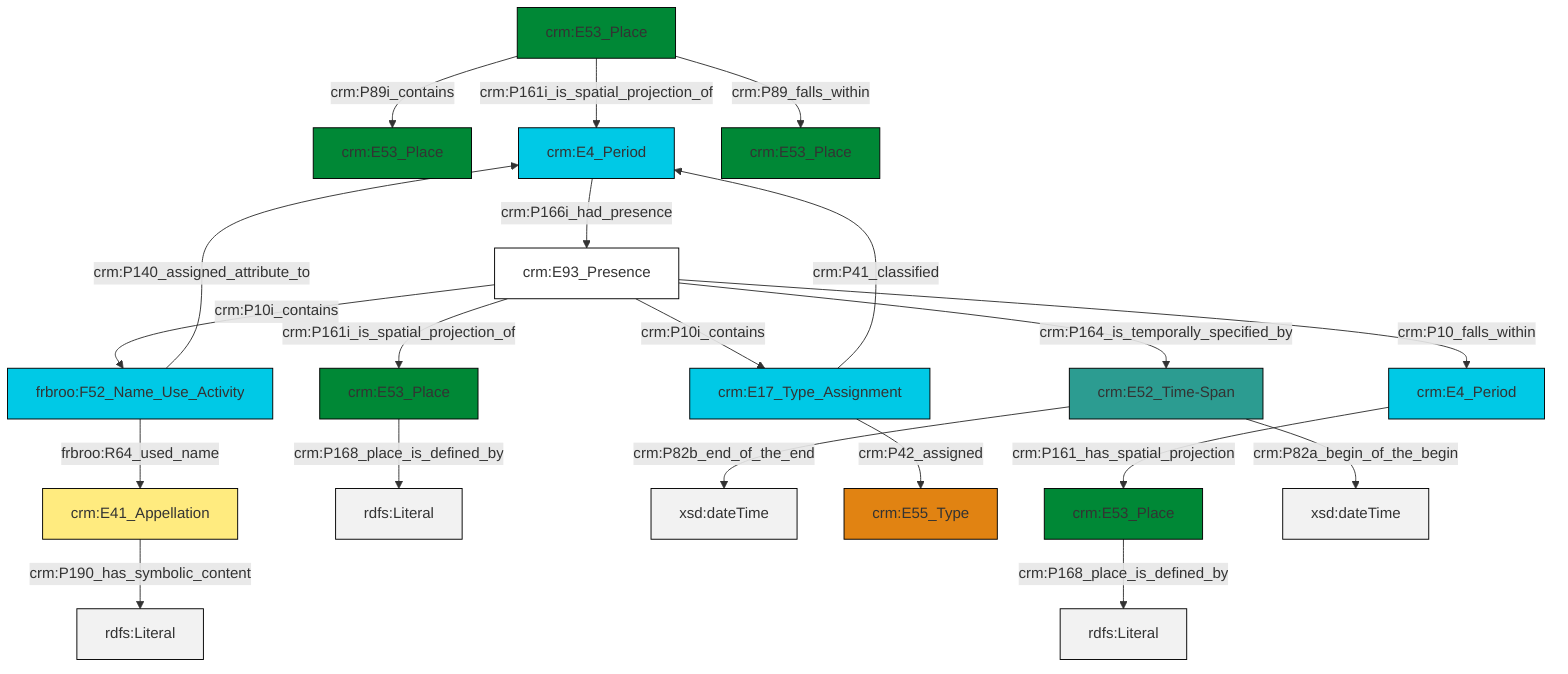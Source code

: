 graph TD
classDef Literal fill:#f2f2f2,stroke:#000000;
classDef CRM_Entity fill:#FFFFFF,stroke:#000000;
classDef Temporal_Entity fill:#00C9E6, stroke:#000000;
classDef Type fill:#E18312, stroke:#000000;
classDef Time-Span fill:#2C9C91, stroke:#000000;
classDef Appellation fill:#FFEB7F, stroke:#000000;
classDef Place fill:#008836, stroke:#000000;
classDef Persistent_Item fill:#B266B2, stroke:#000000;
classDef Conceptual_Object fill:#FFD700, stroke:#000000;
classDef Physical_Thing fill:#D2B48C, stroke:#000000;
classDef Actor fill:#f58aad, stroke:#000000;
classDef PC_Classes fill:#4ce600, stroke:#000000;
classDef Multi fill:#cccccc,stroke:#000000;

2["crm:E4_Period"]:::Temporal_Entity -->|crm:P166i_had_presence| 3["crm:E93_Presence"]:::CRM_Entity
3["crm:E93_Presence"]:::CRM_Entity -->|crm:P164_is_temporally_specified_by| 4["crm:E52_Time-Span"]:::Time-Span
5["crm:E53_Place"]:::Place -->|crm:P168_place_is_defined_by| 6[rdfs:Literal]:::Literal
7["frbroo:F52_Name_Use_Activity"]:::Temporal_Entity -->|crm:P140_assigned_attribute_to| 2["crm:E4_Period"]:::Temporal_Entity
9["crm:E53_Place"]:::Place -->|crm:P89_falls_within| 10["crm:E53_Place"]:::Place
12["crm:E53_Place"]:::Place -->|crm:P168_place_is_defined_by| 13[rdfs:Literal]:::Literal
9["crm:E53_Place"]:::Place -->|crm:P161i_is_spatial_projection_of| 2["crm:E4_Period"]:::Temporal_Entity
4["crm:E52_Time-Span"]:::Time-Span -->|crm:P82b_end_of_the_end| 14[xsd:dateTime]:::Literal
15["crm:E17_Type_Assignment"]:::Temporal_Entity -->|crm:P42_assigned| 16["crm:E55_Type"]:::Type
7["frbroo:F52_Name_Use_Activity"]:::Temporal_Entity -->|frbroo:R64_used_name| 18["crm:E41_Appellation"]:::Appellation
4["crm:E52_Time-Span"]:::Time-Span -->|crm:P82a_begin_of_the_begin| 19[xsd:dateTime]:::Literal
3["crm:E93_Presence"]:::CRM_Entity -->|crm:P10i_contains| 15["crm:E17_Type_Assignment"]:::Temporal_Entity
3["crm:E93_Presence"]:::CRM_Entity -->|crm:P10i_contains| 7["frbroo:F52_Name_Use_Activity"]:::Temporal_Entity
15["crm:E17_Type_Assignment"]:::Temporal_Entity -->|crm:P41_classified| 2["crm:E4_Period"]:::Temporal_Entity
9["crm:E53_Place"]:::Place -->|crm:P89i_contains| 0["crm:E53_Place"]:::Place
18["crm:E41_Appellation"]:::Appellation -->|crm:P190_has_symbolic_content| 28[rdfs:Literal]:::Literal
26["crm:E4_Period"]:::Temporal_Entity -->|crm:P161_has_spatial_projection| 5["crm:E53_Place"]:::Place
3["crm:E93_Presence"]:::CRM_Entity -->|crm:P10_falls_within| 26["crm:E4_Period"]:::Temporal_Entity
3["crm:E93_Presence"]:::CRM_Entity -->|crm:P161i_is_spatial_projection_of| 12["crm:E53_Place"]:::Place